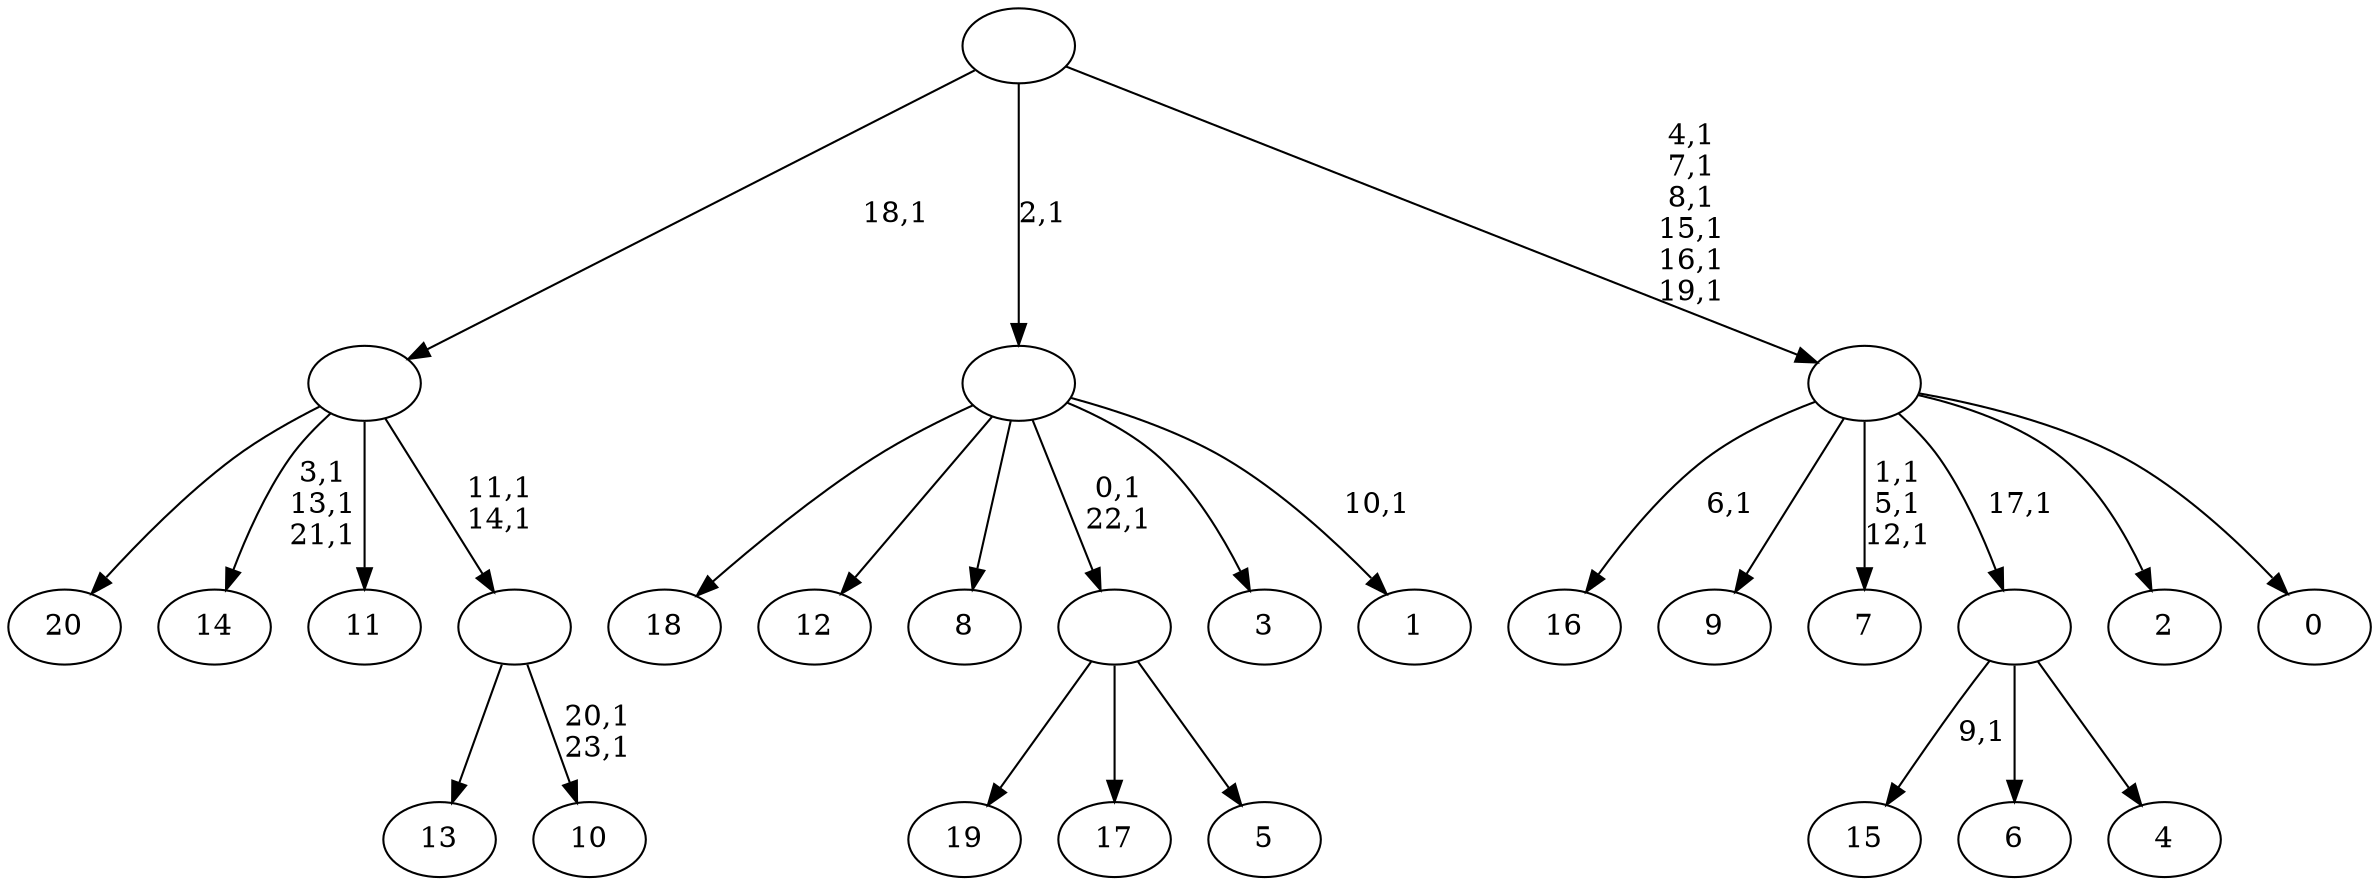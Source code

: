 digraph T {
	45 [label="20"]
	44 [label="19"]
	43 [label="18"]
	42 [label="17"]
	41 [label="16"]
	39 [label="15"]
	37 [label="14"]
	33 [label="13"]
	32 [label="12"]
	31 [label="11"]
	30 [label="10"]
	27 [label=""]
	25 [label=""]
	24 [label="9"]
	23 [label="8"]
	22 [label="7"]
	18 [label="6"]
	17 [label="5"]
	16 [label=""]
	14 [label="4"]
	13 [label=""]
	12 [label="3"]
	11 [label="2"]
	10 [label="1"]
	8 [label=""]
	7 [label="0"]
	6 [label=""]
	0 [label=""]
	27 -> 30 [label="20,1\n23,1"]
	27 -> 33 [label=""]
	25 -> 27 [label="11,1\n14,1"]
	25 -> 37 [label="3,1\n13,1\n21,1"]
	25 -> 45 [label=""]
	25 -> 31 [label=""]
	16 -> 44 [label=""]
	16 -> 42 [label=""]
	16 -> 17 [label=""]
	13 -> 39 [label="9,1"]
	13 -> 18 [label=""]
	13 -> 14 [label=""]
	8 -> 10 [label="10,1"]
	8 -> 16 [label="0,1\n22,1"]
	8 -> 43 [label=""]
	8 -> 32 [label=""]
	8 -> 23 [label=""]
	8 -> 12 [label=""]
	6 -> 22 [label="1,1\n5,1\n12,1"]
	6 -> 41 [label="6,1"]
	6 -> 24 [label=""]
	6 -> 13 [label="17,1"]
	6 -> 11 [label=""]
	6 -> 7 [label=""]
	0 -> 6 [label="4,1\n7,1\n8,1\n15,1\n16,1\n19,1"]
	0 -> 25 [label="18,1"]
	0 -> 8 [label="2,1"]
}
